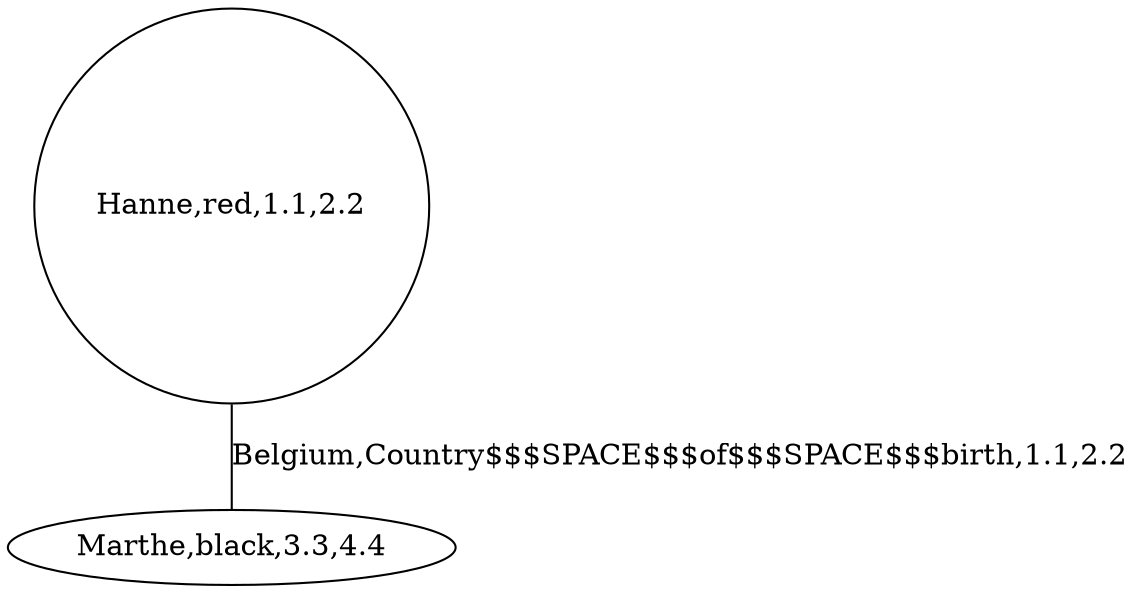 graph G {
0[label="Hanne,red,1.1,2.2", regular="1"];
1[label="Marthe,black,3.3,4.4", regular="0"];
0--1 [label="Belgium,Country$$$SPACE$$$of$$$SPACE$$$birth,1.1,2.2", regular="0"];
}
